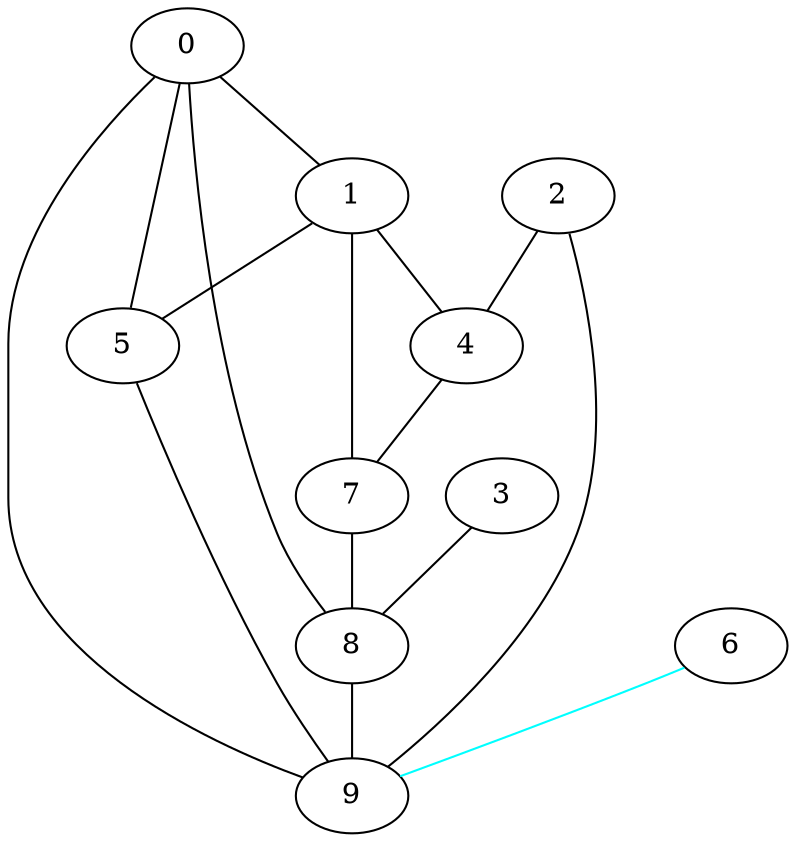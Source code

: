 graph G{
0--1;
0--5;
0--8;
0--9;
1--4;
1--5;
1--7;
2--4;
2--9;
3--8;
4--7;
5--9;
6--9[color=cyan];
7--8;
8--9;
}